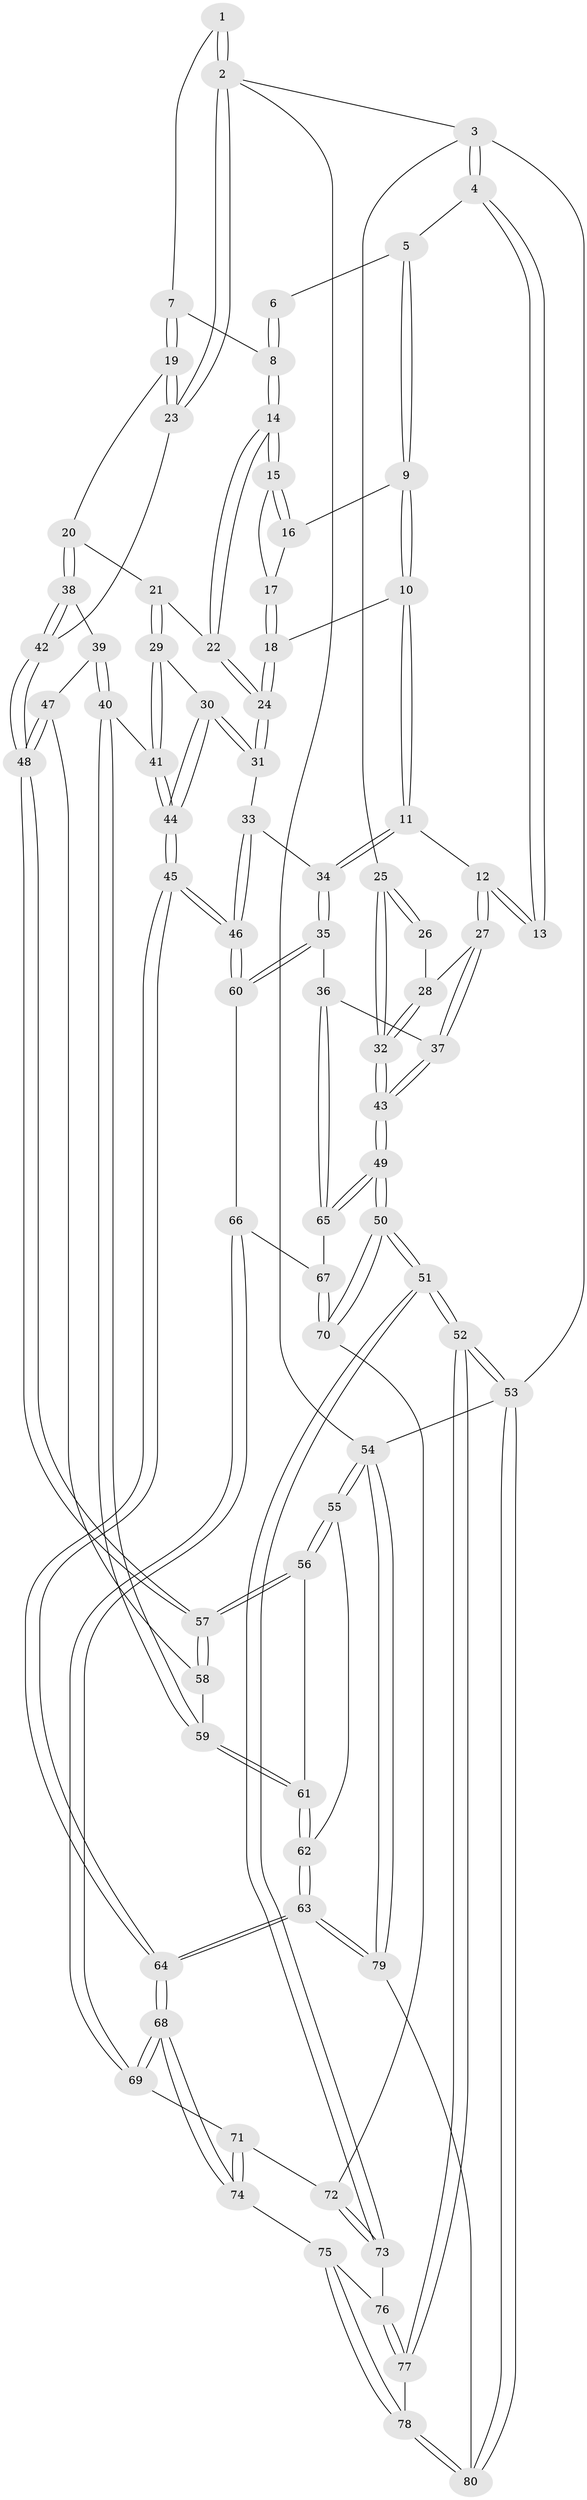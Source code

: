 // Generated by graph-tools (version 1.1) at 2025/11/02/27/25 16:11:52]
// undirected, 80 vertices, 197 edges
graph export_dot {
graph [start="1"]
  node [color=gray90,style=filled];
  1 [pos="+0.7199875948841347+0"];
  2 [pos="+1+0"];
  3 [pos="+0+0"];
  4 [pos="+0.13934840797234593+0"];
  5 [pos="+0.46678226141830326+0"];
  6 [pos="+0.5570996848652437+0"];
  7 [pos="+0.7475535058823195+0.1614821352982868"];
  8 [pos="+0.6132226238554029+0.10763392337928497"];
  9 [pos="+0.42515859922543137+0.06312827097034764"];
  10 [pos="+0.31374124318034974+0.23903535863309266"];
  11 [pos="+0.3078512678933616+0.24262862858168943"];
  12 [pos="+0.2938729168013269+0.23409404162735972"];
  13 [pos="+0.24603338896675786+0.1982505484965729"];
  14 [pos="+0.5956728958795638+0.22284152250833464"];
  15 [pos="+0.5715261461244523+0.21649871264140866"];
  16 [pos="+0.4759443669609434+0.16671130679548835"];
  17 [pos="+0.4514525130034755+0.23564323171600432"];
  18 [pos="+0.4365695712601183+0.2513878773452978"];
  19 [pos="+0.7902889345527015+0.209571393633791"];
  20 [pos="+0.7727768634423706+0.2654233309033825"];
  21 [pos="+0.6135620243926294+0.2396124630221392"];
  22 [pos="+0.5971278335045257+0.22691720506837654"];
  23 [pos="+1+0"];
  24 [pos="+0.4990262344056779+0.32127796830545136"];
  25 [pos="+0+0"];
  26 [pos="+0.18840450727745864+0.20737793823099782"];
  27 [pos="+0.11223557233577118+0.3217016169725079"];
  28 [pos="+0.07736886699936457+0.269753874898026"];
  29 [pos="+0.6216716924750817+0.361202034170784"];
  30 [pos="+0.5404592770783224+0.4028764257361316"];
  31 [pos="+0.4940400021548505+0.3598979534736126"];
  32 [pos="+0+0.1416035602115242"];
  33 [pos="+0.45576080373127936+0.37225009145101323"];
  34 [pos="+0.3020982625682606+0.39320855807888916"];
  35 [pos="+0.2891019391228272+0.41700660560972874"];
  36 [pos="+0.27284394801010736+0.4231405639039996"];
  37 [pos="+0.1372032501619418+0.37580609172701673"];
  38 [pos="+0.7832250658297147+0.29479852079654884"];
  39 [pos="+0.7870857342537448+0.3359103984951832"];
  40 [pos="+0.7590420652155857+0.41489886281741006"];
  41 [pos="+0.7291110078716514+0.41087238239224605"];
  42 [pos="+1+0.20961385237962313"];
  43 [pos="+0+0.601131876563344"];
  44 [pos="+0.5514465464913052+0.48262792601284443"];
  45 [pos="+0.5201307129927222+0.6243538086606257"];
  46 [pos="+0.4567856971694288+0.5818415517895595"];
  47 [pos="+1+0.3679778560184654"];
  48 [pos="+1+0.3477524201558974"];
  49 [pos="+0+0.6181034253265347"];
  50 [pos="+0+0.6231284013595719"];
  51 [pos="+0+0.6948466976027394"];
  52 [pos="+0+1"];
  53 [pos="+0+1"];
  54 [pos="+1+1"];
  55 [pos="+1+0.7100528123300673"];
  56 [pos="+1+0.6214176792312116"];
  57 [pos="+1+0.591263281232228"];
  58 [pos="+0.8484504332554214+0.4793844387191802"];
  59 [pos="+0.7829865024049245+0.49017241402619843"];
  60 [pos="+0.4055039115653896+0.5535554159528723"];
  61 [pos="+0.7754058804596037+0.5242853828102558"];
  62 [pos="+0.7016366692981171+0.7209360471734448"];
  63 [pos="+0.6299361993840686+0.7716031641306007"];
  64 [pos="+0.5827677410437375+0.7426021000103884"];
  65 [pos="+0.21932816481398434+0.502506583138534"];
  66 [pos="+0.26161289960619183+0.6379240887314473"];
  67 [pos="+0.2319137131961504+0.6352341020796641"];
  68 [pos="+0.5791833846520488+0.7432026101316003"];
  69 [pos="+0.3429901519646609+0.7116029355507522"];
  70 [pos="+0.16206649830212563+0.6998215955839481"];
  71 [pos="+0.2380708577365125+0.7715727379011927"];
  72 [pos="+0.19036608018911527+0.7478403934855036"];
  73 [pos="+0.14756484913944462+0.8546111570709858"];
  74 [pos="+0.2993328792073957+0.8636137712240985"];
  75 [pos="+0.2822008189677001+0.9021158774346179"];
  76 [pos="+0.14802053081951091+0.8574699811989166"];
  77 [pos="+0.1164424588011236+0.9288973712236215"];
  78 [pos="+0.27753383600842463+0.9947361231757629"];
  79 [pos="+0.6652721411763063+1"];
  80 [pos="+0.33081414557112493+1"];
  1 -- 2;
  1 -- 2;
  1 -- 7;
  2 -- 3;
  2 -- 23;
  2 -- 23;
  2 -- 54;
  3 -- 4;
  3 -- 4;
  3 -- 25;
  3 -- 53;
  4 -- 5;
  4 -- 13;
  4 -- 13;
  5 -- 6;
  5 -- 9;
  5 -- 9;
  6 -- 8;
  6 -- 8;
  7 -- 8;
  7 -- 19;
  7 -- 19;
  8 -- 14;
  8 -- 14;
  9 -- 10;
  9 -- 10;
  9 -- 16;
  10 -- 11;
  10 -- 11;
  10 -- 18;
  11 -- 12;
  11 -- 34;
  11 -- 34;
  12 -- 13;
  12 -- 13;
  12 -- 27;
  12 -- 27;
  14 -- 15;
  14 -- 15;
  14 -- 22;
  14 -- 22;
  15 -- 16;
  15 -- 16;
  15 -- 17;
  16 -- 17;
  17 -- 18;
  17 -- 18;
  18 -- 24;
  18 -- 24;
  19 -- 20;
  19 -- 23;
  19 -- 23;
  20 -- 21;
  20 -- 38;
  20 -- 38;
  21 -- 22;
  21 -- 29;
  21 -- 29;
  22 -- 24;
  22 -- 24;
  23 -- 42;
  24 -- 31;
  24 -- 31;
  25 -- 26;
  25 -- 26;
  25 -- 32;
  25 -- 32;
  26 -- 28;
  27 -- 28;
  27 -- 37;
  27 -- 37;
  28 -- 32;
  28 -- 32;
  29 -- 30;
  29 -- 41;
  29 -- 41;
  30 -- 31;
  30 -- 31;
  30 -- 44;
  30 -- 44;
  31 -- 33;
  32 -- 43;
  32 -- 43;
  33 -- 34;
  33 -- 46;
  33 -- 46;
  34 -- 35;
  34 -- 35;
  35 -- 36;
  35 -- 60;
  35 -- 60;
  36 -- 37;
  36 -- 65;
  36 -- 65;
  37 -- 43;
  37 -- 43;
  38 -- 39;
  38 -- 42;
  38 -- 42;
  39 -- 40;
  39 -- 40;
  39 -- 47;
  40 -- 41;
  40 -- 59;
  40 -- 59;
  41 -- 44;
  41 -- 44;
  42 -- 48;
  42 -- 48;
  43 -- 49;
  43 -- 49;
  44 -- 45;
  44 -- 45;
  45 -- 46;
  45 -- 46;
  45 -- 64;
  45 -- 64;
  46 -- 60;
  46 -- 60;
  47 -- 48;
  47 -- 48;
  47 -- 58;
  48 -- 57;
  48 -- 57;
  49 -- 50;
  49 -- 50;
  49 -- 65;
  49 -- 65;
  50 -- 51;
  50 -- 51;
  50 -- 70;
  50 -- 70;
  51 -- 52;
  51 -- 52;
  51 -- 73;
  51 -- 73;
  52 -- 53;
  52 -- 53;
  52 -- 77;
  52 -- 77;
  53 -- 80;
  53 -- 80;
  53 -- 54;
  54 -- 55;
  54 -- 55;
  54 -- 79;
  54 -- 79;
  55 -- 56;
  55 -- 56;
  55 -- 62;
  56 -- 57;
  56 -- 57;
  56 -- 61;
  57 -- 58;
  57 -- 58;
  58 -- 59;
  59 -- 61;
  59 -- 61;
  60 -- 66;
  61 -- 62;
  61 -- 62;
  62 -- 63;
  62 -- 63;
  63 -- 64;
  63 -- 64;
  63 -- 79;
  63 -- 79;
  64 -- 68;
  64 -- 68;
  65 -- 67;
  66 -- 67;
  66 -- 69;
  66 -- 69;
  67 -- 70;
  67 -- 70;
  68 -- 69;
  68 -- 69;
  68 -- 74;
  68 -- 74;
  69 -- 71;
  70 -- 72;
  71 -- 72;
  71 -- 74;
  71 -- 74;
  72 -- 73;
  72 -- 73;
  73 -- 76;
  74 -- 75;
  75 -- 76;
  75 -- 78;
  75 -- 78;
  76 -- 77;
  76 -- 77;
  77 -- 78;
  78 -- 80;
  78 -- 80;
  79 -- 80;
}
